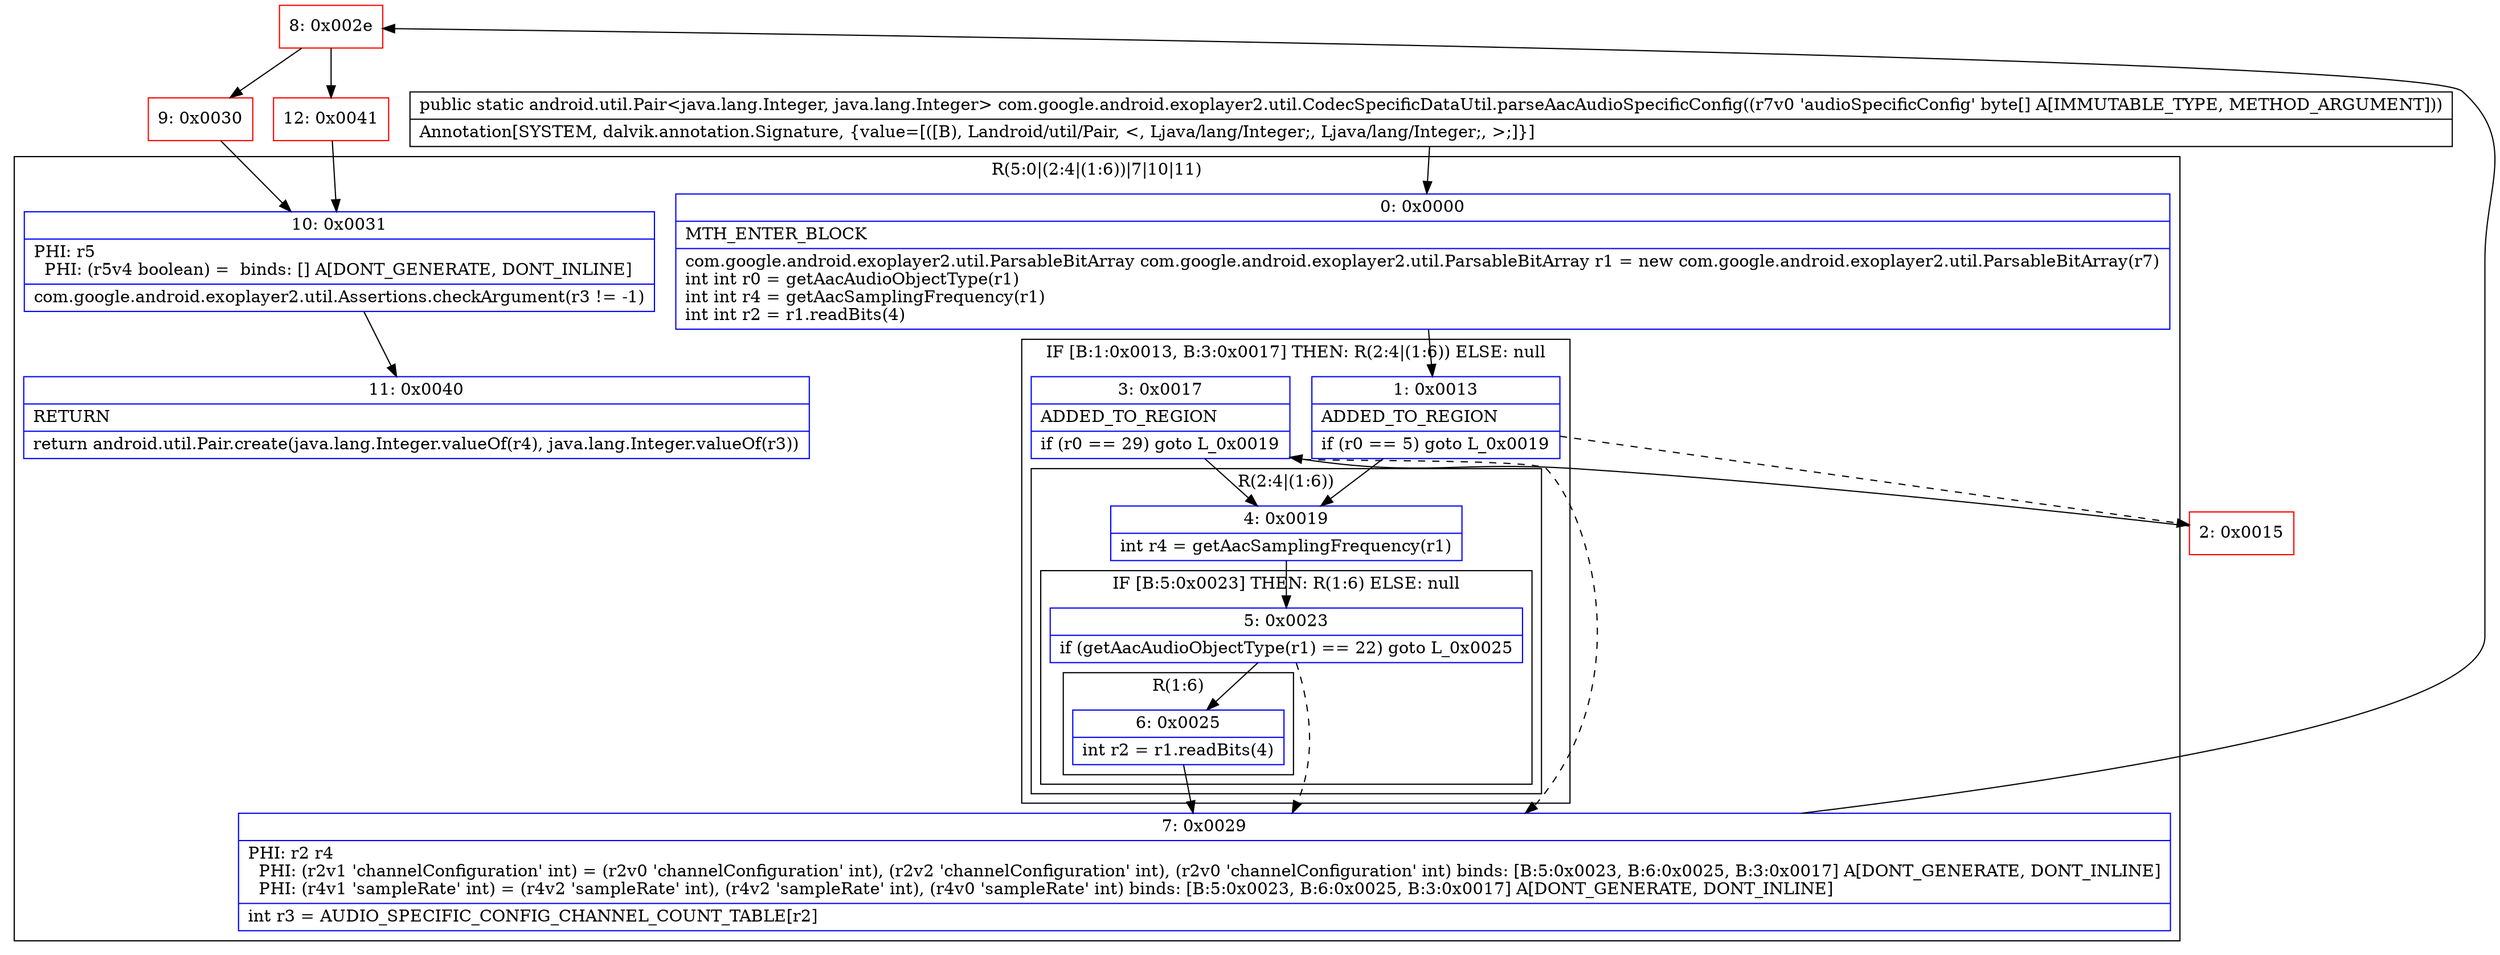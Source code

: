 digraph "CFG forcom.google.android.exoplayer2.util.CodecSpecificDataUtil.parseAacAudioSpecificConfig([B)Landroid\/util\/Pair;" {
subgraph cluster_Region_405567599 {
label = "R(5:0|(2:4|(1:6))|7|10|11)";
node [shape=record,color=blue];
Node_0 [shape=record,label="{0\:\ 0x0000|MTH_ENTER_BLOCK\l|com.google.android.exoplayer2.util.ParsableBitArray com.google.android.exoplayer2.util.ParsableBitArray r1 = new com.google.android.exoplayer2.util.ParsableBitArray(r7)\lint int r0 = getAacAudioObjectType(r1)\lint int r4 = getAacSamplingFrequency(r1)\lint int r2 = r1.readBits(4)\l}"];
subgraph cluster_IfRegion_738312896 {
label = "IF [B:1:0x0013, B:3:0x0017] THEN: R(2:4|(1:6)) ELSE: null";
node [shape=record,color=blue];
Node_1 [shape=record,label="{1\:\ 0x0013|ADDED_TO_REGION\l|if (r0 == 5) goto L_0x0019\l}"];
Node_3 [shape=record,label="{3\:\ 0x0017|ADDED_TO_REGION\l|if (r0 == 29) goto L_0x0019\l}"];
subgraph cluster_Region_455193781 {
label = "R(2:4|(1:6))";
node [shape=record,color=blue];
Node_4 [shape=record,label="{4\:\ 0x0019|int r4 = getAacSamplingFrequency(r1)\l}"];
subgraph cluster_IfRegion_1241425064 {
label = "IF [B:5:0x0023] THEN: R(1:6) ELSE: null";
node [shape=record,color=blue];
Node_5 [shape=record,label="{5\:\ 0x0023|if (getAacAudioObjectType(r1) == 22) goto L_0x0025\l}"];
subgraph cluster_Region_1461008205 {
label = "R(1:6)";
node [shape=record,color=blue];
Node_6 [shape=record,label="{6\:\ 0x0025|int r2 = r1.readBits(4)\l}"];
}
}
}
}
Node_7 [shape=record,label="{7\:\ 0x0029|PHI: r2 r4 \l  PHI: (r2v1 'channelConfiguration' int) = (r2v0 'channelConfiguration' int), (r2v2 'channelConfiguration' int), (r2v0 'channelConfiguration' int) binds: [B:5:0x0023, B:6:0x0025, B:3:0x0017] A[DONT_GENERATE, DONT_INLINE]\l  PHI: (r4v1 'sampleRate' int) = (r4v2 'sampleRate' int), (r4v2 'sampleRate' int), (r4v0 'sampleRate' int) binds: [B:5:0x0023, B:6:0x0025, B:3:0x0017] A[DONT_GENERATE, DONT_INLINE]\l|int r3 = AUDIO_SPECIFIC_CONFIG_CHANNEL_COUNT_TABLE[r2]\l}"];
Node_10 [shape=record,label="{10\:\ 0x0031|PHI: r5 \l  PHI: (r5v4 boolean) =  binds: [] A[DONT_GENERATE, DONT_INLINE]\l|com.google.android.exoplayer2.util.Assertions.checkArgument(r3 != \-1)\l}"];
Node_11 [shape=record,label="{11\:\ 0x0040|RETURN\l|return android.util.Pair.create(java.lang.Integer.valueOf(r4), java.lang.Integer.valueOf(r3))\l}"];
}
Node_2 [shape=record,color=red,label="{2\:\ 0x0015}"];
Node_8 [shape=record,color=red,label="{8\:\ 0x002e}"];
Node_9 [shape=record,color=red,label="{9\:\ 0x0030}"];
Node_12 [shape=record,color=red,label="{12\:\ 0x0041}"];
MethodNode[shape=record,label="{public static android.util.Pair\<java.lang.Integer, java.lang.Integer\> com.google.android.exoplayer2.util.CodecSpecificDataUtil.parseAacAudioSpecificConfig((r7v0 'audioSpecificConfig' byte[] A[IMMUTABLE_TYPE, METHOD_ARGUMENT]))  | Annotation[SYSTEM, dalvik.annotation.Signature, \{value=[([B), Landroid\/util\/Pair, \<, Ljava\/lang\/Integer;, Ljava\/lang\/Integer;, \>;]\}]\l}"];
MethodNode -> Node_0;
Node_0 -> Node_1;
Node_1 -> Node_2[style=dashed];
Node_1 -> Node_4;
Node_3 -> Node_4;
Node_3 -> Node_7[style=dashed];
Node_4 -> Node_5;
Node_5 -> Node_6;
Node_5 -> Node_7[style=dashed];
Node_6 -> Node_7;
Node_7 -> Node_8;
Node_10 -> Node_11;
Node_2 -> Node_3;
Node_8 -> Node_9;
Node_8 -> Node_12;
Node_9 -> Node_10;
Node_12 -> Node_10;
}

